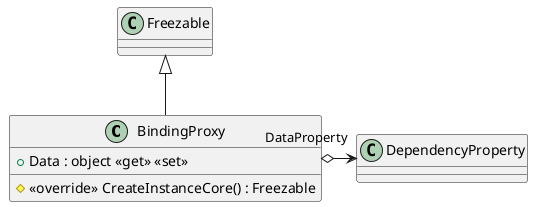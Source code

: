 @startuml
class BindingProxy {
    # <<override>> CreateInstanceCore() : Freezable
    + Data : object <<get>> <<set>>
}
Freezable <|-- BindingProxy
BindingProxy o-> "DataProperty" DependencyProperty
@enduml
